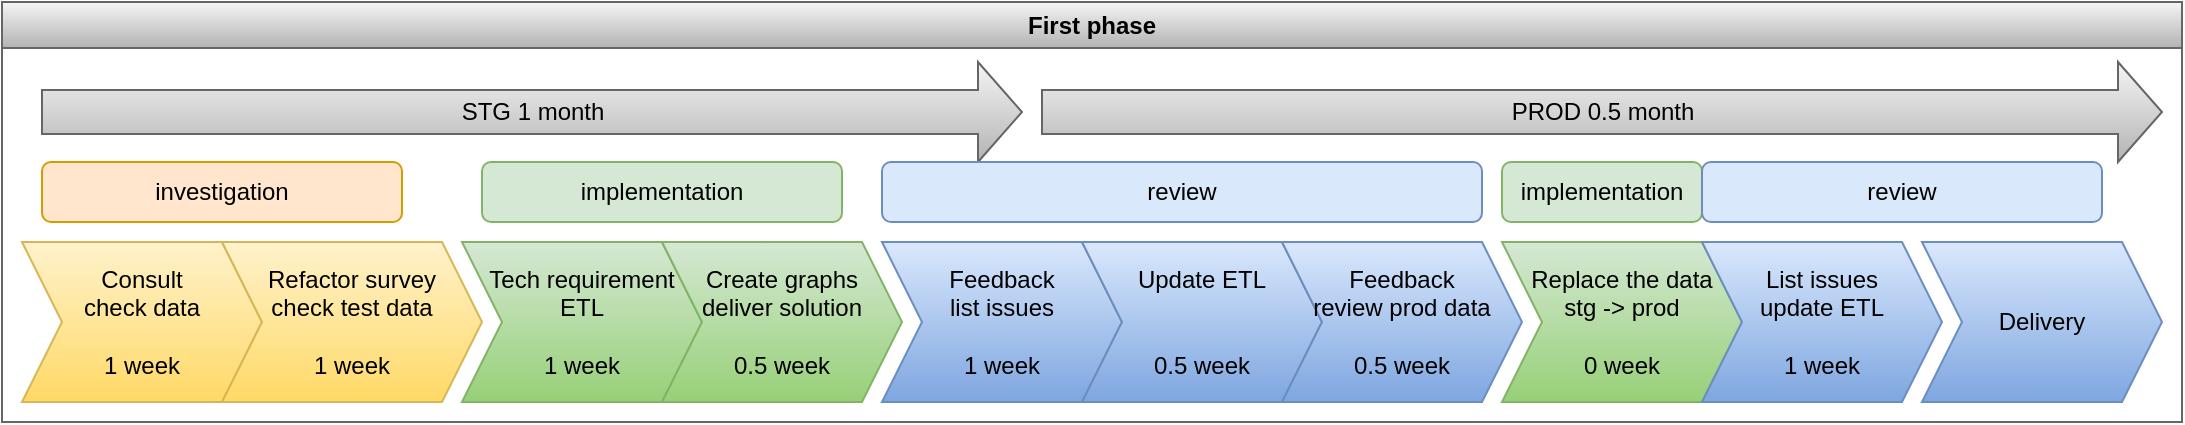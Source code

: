 <mxfile version="23.0.2" type="github" pages="4">
  <diagram name="1st full" id="wM2ruMwiTi6jw3L_C0DY">
    <mxGraphModel dx="1173" dy="618" grid="1" gridSize="10" guides="1" tooltips="1" connect="1" arrows="1" fold="1" page="1" pageScale="1" pageWidth="850" pageHeight="1100" math="0" shadow="0">
      <root>
        <mxCell id="0" />
        <mxCell id="1" parent="0" />
        <mxCell id="PQmyZXCNwtXiib4dnRKe-5" value="First phase" style="swimlane;whiteSpace=wrap;html=1;fillColor=#f5f5f5;gradientColor=#b3b3b3;strokeColor=#666666;" parent="1" vertex="1">
          <mxGeometry x="10" y="10" width="1090" height="210" as="geometry" />
        </mxCell>
        <mxCell id="PQmyZXCNwtXiib4dnRKe-1" value="Consult&lt;br&gt;check data&lt;br&gt;&lt;br&gt;1 week" style="shape=step;perimeter=stepPerimeter;whiteSpace=wrap;html=1;fixedSize=1;fillColor=#fff2cc;strokeColor=#d6b656;gradientColor=#ffd966;" parent="PQmyZXCNwtXiib4dnRKe-5" vertex="1">
          <mxGeometry x="10" y="120" width="120" height="80" as="geometry" />
        </mxCell>
        <mxCell id="PQmyZXCNwtXiib4dnRKe-2" value="Refactor survey&lt;br&gt;check test data&lt;br&gt;&lt;br&gt;1 week" style="shape=step;perimeter=stepPerimeter;whiteSpace=wrap;html=1;fixedSize=1;fillColor=#fff2cc;strokeColor=#d6b656;gradientColor=#ffd966;" parent="PQmyZXCNwtXiib4dnRKe-5" vertex="1">
          <mxGeometry x="110" y="120" width="130" height="80" as="geometry" />
        </mxCell>
        <mxCell id="PQmyZXCNwtXiib4dnRKe-3" value="Tech requirement&lt;br&gt;ETL&lt;br&gt;&lt;br&gt;1 week" style="shape=step;perimeter=stepPerimeter;whiteSpace=wrap;html=1;fixedSize=1;fillColor=#d5e8d4;strokeColor=#82b366;gradientColor=#97d077;" parent="PQmyZXCNwtXiib4dnRKe-5" vertex="1">
          <mxGeometry x="230" y="120" width="120" height="80" as="geometry" />
        </mxCell>
        <mxCell id="PQmyZXCNwtXiib4dnRKe-4" value="Create graphs&lt;br&gt;deliver solution&lt;br&gt;&lt;br&gt;0.5 week" style="shape=step;perimeter=stepPerimeter;whiteSpace=wrap;html=1;fixedSize=1;fillColor=#d5e8d4;strokeColor=#82b366;gradientColor=#97d077;" parent="PQmyZXCNwtXiib4dnRKe-5" vertex="1">
          <mxGeometry x="330" y="120" width="120" height="80" as="geometry" />
        </mxCell>
        <mxCell id="PQmyZXCNwtXiib4dnRKe-9" value="STG 1 month" style="html=1;shadow=0;dashed=0;align=center;verticalAlign=middle;shape=mxgraph.arrows2.arrow;dy=0.56;dx=22;notch=0;fillColor=#f5f5f5;gradientColor=#b3b3b3;strokeColor=#666666;" parent="PQmyZXCNwtXiib4dnRKe-5" vertex="1">
          <mxGeometry x="20" y="30" width="490" height="50" as="geometry" />
        </mxCell>
        <mxCell id="PQmyZXCNwtXiib4dnRKe-10" value="investigation" style="rounded=1;whiteSpace=wrap;html=1;fillColor=#ffe6cc;strokeColor=#d79b00;" parent="PQmyZXCNwtXiib4dnRKe-5" vertex="1">
          <mxGeometry x="20" y="80" width="180" height="30" as="geometry" />
        </mxCell>
        <mxCell id="PQmyZXCNwtXiib4dnRKe-11" value="implementation" style="rounded=1;whiteSpace=wrap;html=1;fillColor=#d5e8d4;strokeColor=#82b366;" parent="PQmyZXCNwtXiib4dnRKe-5" vertex="1">
          <mxGeometry x="240" y="80" width="180" height="30" as="geometry" />
        </mxCell>
        <mxCell id="CQIyKsdfo9aaIwkkFlql-2" value="Feedback&lt;br&gt;list issues&lt;br&gt;&lt;br&gt;1 week" style="shape=step;perimeter=stepPerimeter;whiteSpace=wrap;html=1;fixedSize=1;fillColor=#dae8fc;strokeColor=#6c8ebf;gradientColor=#7ea6e0;" vertex="1" parent="PQmyZXCNwtXiib4dnRKe-5">
          <mxGeometry x="440" y="120" width="120" height="80" as="geometry" />
        </mxCell>
        <mxCell id="CQIyKsdfo9aaIwkkFlql-3" value="review" style="rounded=1;whiteSpace=wrap;html=1;fillColor=#dae8fc;strokeColor=#6c8ebf;" vertex="1" parent="PQmyZXCNwtXiib4dnRKe-5">
          <mxGeometry x="440" y="80" width="300" height="30" as="geometry" />
        </mxCell>
        <mxCell id="CQIyKsdfo9aaIwkkFlql-4" value="Update ETL&lt;br&gt;&lt;br&gt;&lt;br&gt;0.5 week" style="shape=step;perimeter=stepPerimeter;whiteSpace=wrap;html=1;fixedSize=1;fillColor=#dae8fc;strokeColor=#6c8ebf;gradientColor=#7ea6e0;" vertex="1" parent="PQmyZXCNwtXiib4dnRKe-5">
          <mxGeometry x="540" y="120" width="120" height="80" as="geometry" />
        </mxCell>
        <mxCell id="CQIyKsdfo9aaIwkkFlql-5" value="Feedback&lt;br&gt;review prod data&lt;br&gt;&lt;br&gt;0.5 week" style="shape=step;perimeter=stepPerimeter;whiteSpace=wrap;html=1;fixedSize=1;fillColor=#dae8fc;strokeColor=#6c8ebf;gradientColor=#7ea6e0;" vertex="1" parent="PQmyZXCNwtXiib4dnRKe-5">
          <mxGeometry x="640" y="120" width="120" height="80" as="geometry" />
        </mxCell>
        <mxCell id="8QLHsQjTgwn0xL-2L-71-2" value="implementation" style="rounded=1;whiteSpace=wrap;html=1;fillColor=#d5e8d4;strokeColor=#82b366;" vertex="1" parent="PQmyZXCNwtXiib4dnRKe-5">
          <mxGeometry x="750" y="80" width="100" height="30" as="geometry" />
        </mxCell>
        <mxCell id="3zs6EOJBDwkyLVgSbGFL-1" value="Replace the data&lt;br&gt;stg -&amp;gt; prod&lt;br&gt;&lt;br&gt;0 week" style="shape=step;perimeter=stepPerimeter;whiteSpace=wrap;html=1;fixedSize=1;fillColor=#d5e8d4;strokeColor=#82b366;gradientColor=#97d077;" vertex="1" parent="PQmyZXCNwtXiib4dnRKe-5">
          <mxGeometry x="750" y="120" width="120" height="80" as="geometry" />
        </mxCell>
        <mxCell id="3zs6EOJBDwkyLVgSbGFL-2" value="PROD 0.5 month" style="html=1;shadow=0;dashed=0;align=center;verticalAlign=middle;shape=mxgraph.arrows2.arrow;dy=0.56;dx=22;notch=0;fillColor=#f5f5f5;gradientColor=#b3b3b3;strokeColor=#666666;" vertex="1" parent="PQmyZXCNwtXiib4dnRKe-5">
          <mxGeometry x="520" y="30" width="560" height="50" as="geometry" />
        </mxCell>
        <mxCell id="3zs6EOJBDwkyLVgSbGFL-4" value="List issues&lt;br&gt;update ETL&lt;br&gt;&lt;br&gt;1 week" style="shape=step;perimeter=stepPerimeter;whiteSpace=wrap;html=1;fixedSize=1;fillColor=#dae8fc;strokeColor=#6c8ebf;gradientColor=#7ea6e0;" vertex="1" parent="PQmyZXCNwtXiib4dnRKe-5">
          <mxGeometry x="850" y="120" width="120" height="80" as="geometry" />
        </mxCell>
        <mxCell id="3zs6EOJBDwkyLVgSbGFL-3" value="review" style="rounded=1;whiteSpace=wrap;html=1;fillColor=#dae8fc;strokeColor=#6c8ebf;" vertex="1" parent="PQmyZXCNwtXiib4dnRKe-5">
          <mxGeometry x="850" y="80" width="200" height="30" as="geometry" />
        </mxCell>
        <mxCell id="3zs6EOJBDwkyLVgSbGFL-5" value="Delivery" style="shape=step;perimeter=stepPerimeter;whiteSpace=wrap;html=1;fixedSize=1;fillColor=#dae8fc;strokeColor=#6c8ebf;gradientColor=#7ea6e0;" vertex="1" parent="PQmyZXCNwtXiib4dnRKe-5">
          <mxGeometry x="960" y="120" width="120" height="80" as="geometry" />
        </mxCell>
      </root>
    </mxGraphModel>
  </diagram>
  <diagram id="32rU_eJIUljWjW3HlHDN" name="1st stg">
    <mxGraphModel dx="1173" dy="618" grid="1" gridSize="10" guides="1" tooltips="1" connect="1" arrows="1" fold="1" page="1" pageScale="1" pageWidth="850" pageHeight="1100" math="0" shadow="0">
      <root>
        <mxCell id="0" />
        <mxCell id="1" parent="0" />
        <mxCell id="xANwMhJarw8Mj8xAdNSC-1" value="First phase&amp;nbsp;STG" style="swimlane;whiteSpace=wrap;html=1;fillColor=#f5f5f5;gradientColor=#b3b3b3;strokeColor=#666666;" vertex="1" parent="1">
          <mxGeometry x="10" y="10" width="770" height="210" as="geometry" />
        </mxCell>
        <mxCell id="xANwMhJarw8Mj8xAdNSC-2" value="Consult&lt;br&gt;check data&lt;br&gt;&lt;br&gt;1 week" style="shape=step;perimeter=stepPerimeter;whiteSpace=wrap;html=1;fixedSize=1;fillColor=#fff2cc;strokeColor=#d6b656;gradientColor=#ffd966;" vertex="1" parent="xANwMhJarw8Mj8xAdNSC-1">
          <mxGeometry x="10" y="120" width="120" height="80" as="geometry" />
        </mxCell>
        <mxCell id="xANwMhJarw8Mj8xAdNSC-3" value="Refactor survey&lt;br&gt;check test data&lt;br&gt;&lt;br&gt;1 week" style="shape=step;perimeter=stepPerimeter;whiteSpace=wrap;html=1;fixedSize=1;fillColor=#fff2cc;strokeColor=#d6b656;gradientColor=#ffd966;" vertex="1" parent="xANwMhJarw8Mj8xAdNSC-1">
          <mxGeometry x="110" y="120" width="130" height="80" as="geometry" />
        </mxCell>
        <mxCell id="xANwMhJarw8Mj8xAdNSC-4" value="Tech requirement&lt;br&gt;ETL&lt;br&gt;&lt;br&gt;1 week" style="shape=step;perimeter=stepPerimeter;whiteSpace=wrap;html=1;fixedSize=1;fillColor=#d5e8d4;strokeColor=#82b366;gradientColor=#97d077;" vertex="1" parent="xANwMhJarw8Mj8xAdNSC-1">
          <mxGeometry x="230" y="120" width="120" height="80" as="geometry" />
        </mxCell>
        <mxCell id="xANwMhJarw8Mj8xAdNSC-5" value="Create graphs&lt;br&gt;deliver solution&lt;br&gt;&lt;br&gt;0.5 week" style="shape=step;perimeter=stepPerimeter;whiteSpace=wrap;html=1;fixedSize=1;fillColor=#d5e8d4;strokeColor=#82b366;gradientColor=#97d077;" vertex="1" parent="xANwMhJarw8Mj8xAdNSC-1">
          <mxGeometry x="330" y="120" width="120" height="80" as="geometry" />
        </mxCell>
        <mxCell id="xANwMhJarw8Mj8xAdNSC-6" value="1 month" style="html=1;shadow=0;dashed=0;align=center;verticalAlign=middle;shape=mxgraph.arrows2.arrow;dy=0.56;dx=22;notch=0;fillColor=#f5f5f5;gradientColor=#b3b3b3;strokeColor=#666666;" vertex="1" parent="xANwMhJarw8Mj8xAdNSC-1">
          <mxGeometry x="20" y="30" width="720" height="50" as="geometry" />
        </mxCell>
        <mxCell id="xANwMhJarw8Mj8xAdNSC-7" value="investigation" style="rounded=1;whiteSpace=wrap;html=1;fillColor=#ffe6cc;strokeColor=#d79b00;" vertex="1" parent="xANwMhJarw8Mj8xAdNSC-1">
          <mxGeometry x="20" y="80" width="180" height="30" as="geometry" />
        </mxCell>
        <mxCell id="xANwMhJarw8Mj8xAdNSC-8" value="implementation" style="rounded=1;whiteSpace=wrap;html=1;fillColor=#d5e8d4;strokeColor=#82b366;" vertex="1" parent="xANwMhJarw8Mj8xAdNSC-1">
          <mxGeometry x="240" y="80" width="180" height="30" as="geometry" />
        </mxCell>
        <mxCell id="xANwMhJarw8Mj8xAdNSC-9" value="Feedback&lt;br&gt;list issues&lt;br&gt;&lt;br&gt;1 week" style="shape=step;perimeter=stepPerimeter;whiteSpace=wrap;html=1;fixedSize=1;fillColor=#dae8fc;strokeColor=#6c8ebf;gradientColor=#7ea6e0;" vertex="1" parent="xANwMhJarw8Mj8xAdNSC-1">
          <mxGeometry x="440" y="120" width="120" height="80" as="geometry" />
        </mxCell>
        <mxCell id="xANwMhJarw8Mj8xAdNSC-10" value="review" style="rounded=1;whiteSpace=wrap;html=1;fillColor=#dae8fc;strokeColor=#6c8ebf;" vertex="1" parent="xANwMhJarw8Mj8xAdNSC-1">
          <mxGeometry x="440" y="80" width="300" height="30" as="geometry" />
        </mxCell>
        <mxCell id="xANwMhJarw8Mj8xAdNSC-11" value="Update ETL&lt;br&gt;&lt;br&gt;&lt;br&gt;0.5 week" style="shape=step;perimeter=stepPerimeter;whiteSpace=wrap;html=1;fixedSize=1;fillColor=#dae8fc;strokeColor=#6c8ebf;gradientColor=#7ea6e0;" vertex="1" parent="xANwMhJarw8Mj8xAdNSC-1">
          <mxGeometry x="540" y="120" width="120" height="80" as="geometry" />
        </mxCell>
        <mxCell id="xANwMhJarw8Mj8xAdNSC-12" value="Feedback&lt;br&gt;review prod data&lt;br&gt;&lt;br&gt;0.5 week" style="shape=step;perimeter=stepPerimeter;whiteSpace=wrap;html=1;fixedSize=1;fillColor=#dae8fc;strokeColor=#6c8ebf;gradientColor=#7ea6e0;" vertex="1" parent="xANwMhJarw8Mj8xAdNSC-1">
          <mxGeometry x="640" y="120" width="120" height="80" as="geometry" />
        </mxCell>
      </root>
    </mxGraphModel>
  </diagram>
  <diagram id="RwdYwmkvjnlqGM63VsPy" name="1st prd">
    <mxGraphModel dx="1173" dy="618" grid="1" gridSize="10" guides="1" tooltips="1" connect="1" arrows="1" fold="1" page="1" pageScale="1" pageWidth="850" pageHeight="1100" math="0" shadow="0">
      <root>
        <mxCell id="0" />
        <mxCell id="1" parent="0" />
        <mxCell id="lx1lyy1UepyUxVmQNHKg-1" value="First phase PROD" style="swimlane;whiteSpace=wrap;html=1;fillColor=#f5f5f5;gradientColor=#b3b3b3;strokeColor=#666666;" vertex="1" parent="1">
          <mxGeometry x="10" y="10" width="460" height="210" as="geometry" />
        </mxCell>
        <mxCell id="lx1lyy1UepyUxVmQNHKg-13" value="implementation" style="rounded=1;whiteSpace=wrap;html=1;fillColor=#d5e8d4;strokeColor=#82b366;" vertex="1" parent="lx1lyy1UepyUxVmQNHKg-1">
          <mxGeometry x="10" y="80" width="100" height="30" as="geometry" />
        </mxCell>
        <mxCell id="lx1lyy1UepyUxVmQNHKg-14" value="Replace the data&lt;br&gt;stg -&amp;gt; prod&lt;br&gt;&lt;br&gt;0 week" style="shape=step;perimeter=stepPerimeter;whiteSpace=wrap;html=1;fixedSize=1;fillColor=#d5e8d4;strokeColor=#82b366;gradientColor=#97d077;" vertex="1" parent="lx1lyy1UepyUxVmQNHKg-1">
          <mxGeometry x="10" y="120" width="120" height="80" as="geometry" />
        </mxCell>
        <mxCell id="lx1lyy1UepyUxVmQNHKg-15" value="0.5 month" style="html=1;shadow=0;dashed=0;align=center;verticalAlign=middle;shape=mxgraph.arrows2.arrow;dy=0.56;dx=22;notch=0;fillColor=#f5f5f5;gradientColor=#b3b3b3;strokeColor=#666666;" vertex="1" parent="lx1lyy1UepyUxVmQNHKg-1">
          <mxGeometry x="10" y="30" width="420" height="50" as="geometry" />
        </mxCell>
        <mxCell id="lx1lyy1UepyUxVmQNHKg-16" value="update ETL&lt;br&gt;&lt;br&gt;&lt;br&gt;1 week" style="shape=step;perimeter=stepPerimeter;whiteSpace=wrap;html=1;fixedSize=1;fillColor=#dae8fc;strokeColor=#6c8ebf;gradientColor=#7ea6e0;" vertex="1" parent="lx1lyy1UepyUxVmQNHKg-1">
          <mxGeometry x="210" y="120" width="120" height="80" as="geometry" />
        </mxCell>
        <mxCell id="lx1lyy1UepyUxVmQNHKg-17" value="review" style="rounded=1;whiteSpace=wrap;html=1;fillColor=#dae8fc;strokeColor=#6c8ebf;" vertex="1" parent="lx1lyy1UepyUxVmQNHKg-1">
          <mxGeometry x="120" y="80" width="270" height="30" as="geometry" />
        </mxCell>
        <mxCell id="lx1lyy1UepyUxVmQNHKg-18" value="Delivery" style="shape=step;perimeter=stepPerimeter;whiteSpace=wrap;html=1;fixedSize=1;fillColor=#dae8fc;strokeColor=#6c8ebf;gradientColor=#7ea6e0;" vertex="1" parent="lx1lyy1UepyUxVmQNHKg-1">
          <mxGeometry x="320" y="120" width="120" height="80" as="geometry" />
        </mxCell>
        <mxCell id="P5kVHkn2PlsfXEzTfeFy-1" value="Feedback&lt;br&gt;list issues&lt;br&gt;&lt;br&gt;1 week" style="shape=step;perimeter=stepPerimeter;whiteSpace=wrap;html=1;fixedSize=1;fillColor=#dae8fc;strokeColor=#6c8ebf;gradientColor=#7ea6e0;" vertex="1" parent="lx1lyy1UepyUxVmQNHKg-1">
          <mxGeometry x="110" y="120" width="120" height="80" as="geometry" />
        </mxCell>
      </root>
    </mxGraphModel>
  </diagram>
  <diagram id="ZYSCsa4XFzkBe9RsLK3p" name="additional">
    <mxGraphModel dx="1173" dy="618" grid="1" gridSize="10" guides="1" tooltips="1" connect="1" arrows="1" fold="1" page="1" pageScale="1" pageWidth="850" pageHeight="1100" math="0" shadow="0">
      <root>
        <mxCell id="0" />
        <mxCell id="1" parent="0" />
        <mxCell id="_BSrwzfL7aWGelAWwWRP-1" value="Additional phases" style="swimlane;whiteSpace=wrap;html=1;fillColor=#f5f5f5;gradientColor=#b3b3b3;strokeColor=#666666;" vertex="1" parent="1">
          <mxGeometry x="10" y="10" width="580" height="210" as="geometry" />
        </mxCell>
        <mxCell id="_BSrwzfL7aWGelAWwWRP-2" value="Consult&lt;br&gt;check data&lt;br&gt;Tech requirement&lt;br style=&quot;border-color: var(--border-color);&quot;&gt;1 week" style="shape=step;perimeter=stepPerimeter;whiteSpace=wrap;html=1;fixedSize=1;fillColor=#fff2cc;strokeColor=#d6b656;gradientColor=#ffd966;" vertex="1" parent="_BSrwzfL7aWGelAWwWRP-1">
          <mxGeometry x="10" y="120" width="120" height="80" as="geometry" />
        </mxCell>
        <mxCell id="_BSrwzfL7aWGelAWwWRP-3" value="ETL&lt;br&gt;0.5 week" style="shape=step;perimeter=stepPerimeter;whiteSpace=wrap;html=1;fixedSize=1;fillColor=#d5e8d4;strokeColor=#82b366;gradientColor=#97d077;" vertex="1" parent="_BSrwzfL7aWGelAWwWRP-1">
          <mxGeometry x="120" y="120" width="120" height="80" as="geometry" />
        </mxCell>
        <mxCell id="_BSrwzfL7aWGelAWwWRP-4" value="Create graphs&lt;br&gt;deliver solution&lt;br&gt;0.5 week" style="shape=step;perimeter=stepPerimeter;whiteSpace=wrap;html=1;fixedSize=1;fillColor=#d5e8d4;strokeColor=#82b366;gradientColor=#97d077;" vertex="1" parent="_BSrwzfL7aWGelAWwWRP-1">
          <mxGeometry x="220" y="120" width="120" height="80" as="geometry" />
        </mxCell>
        <mxCell id="_BSrwzfL7aWGelAWwWRP-5" value="? weeks" style="html=1;shadow=0;dashed=0;align=center;verticalAlign=middle;shape=mxgraph.arrows2.arrow;dy=0.56;dx=22;notch=0;fillColor=#f5f5f5;gradientColor=#b3b3b3;strokeColor=#666666;" vertex="1" parent="_BSrwzfL7aWGelAWwWRP-1">
          <mxGeometry x="20" y="30" width="550" height="50" as="geometry" />
        </mxCell>
        <mxCell id="_BSrwzfL7aWGelAWwWRP-6" value="investigation" style="rounded=1;whiteSpace=wrap;html=1;fillColor=#ffe6cc;strokeColor=#d79b00;" vertex="1" parent="_BSrwzfL7aWGelAWwWRP-1">
          <mxGeometry x="20" y="80" width="100" height="30" as="geometry" />
        </mxCell>
        <mxCell id="_BSrwzfL7aWGelAWwWRP-7" value="implementation" style="rounded=1;whiteSpace=wrap;html=1;fillColor=#d5e8d4;strokeColor=#82b366;" vertex="1" parent="_BSrwzfL7aWGelAWwWRP-1">
          <mxGeometry x="130" y="80" width="180" height="30" as="geometry" />
        </mxCell>
        <mxCell id="-yXrccaE2bJ4dPeAN8Su-1" value="review" style="rounded=1;whiteSpace=wrap;html=1;fillColor=#dae8fc;strokeColor=#6c8ebf;" vertex="1" parent="_BSrwzfL7aWGelAWwWRP-1">
          <mxGeometry x="320" y="80" width="220" height="30" as="geometry" />
        </mxCell>
        <mxCell id="KRe9XbONlVKnDUxmqdq--1" value="Feedback&lt;br&gt;list issues&lt;br&gt;&lt;br&gt;0.5 week" style="shape=step;perimeter=stepPerimeter;whiteSpace=wrap;html=1;fixedSize=1;fillColor=#dae8fc;strokeColor=#6c8ebf;gradientColor=#7ea6e0;" vertex="1" parent="_BSrwzfL7aWGelAWwWRP-1">
          <mxGeometry x="330" y="120" width="120" height="80" as="geometry" />
        </mxCell>
        <mxCell id="YI6vs7aDioqw4zT2fCm--1" value="Update ETL&lt;br&gt;&lt;br&gt;&lt;br&gt;0.5 week" style="shape=step;perimeter=stepPerimeter;whiteSpace=wrap;html=1;fixedSize=1;fillColor=#dae8fc;strokeColor=#6c8ebf;gradientColor=#7ea6e0;" vertex="1" parent="_BSrwzfL7aWGelAWwWRP-1">
          <mxGeometry x="430" y="120" width="120" height="80" as="geometry" />
        </mxCell>
      </root>
    </mxGraphModel>
  </diagram>
</mxfile>
